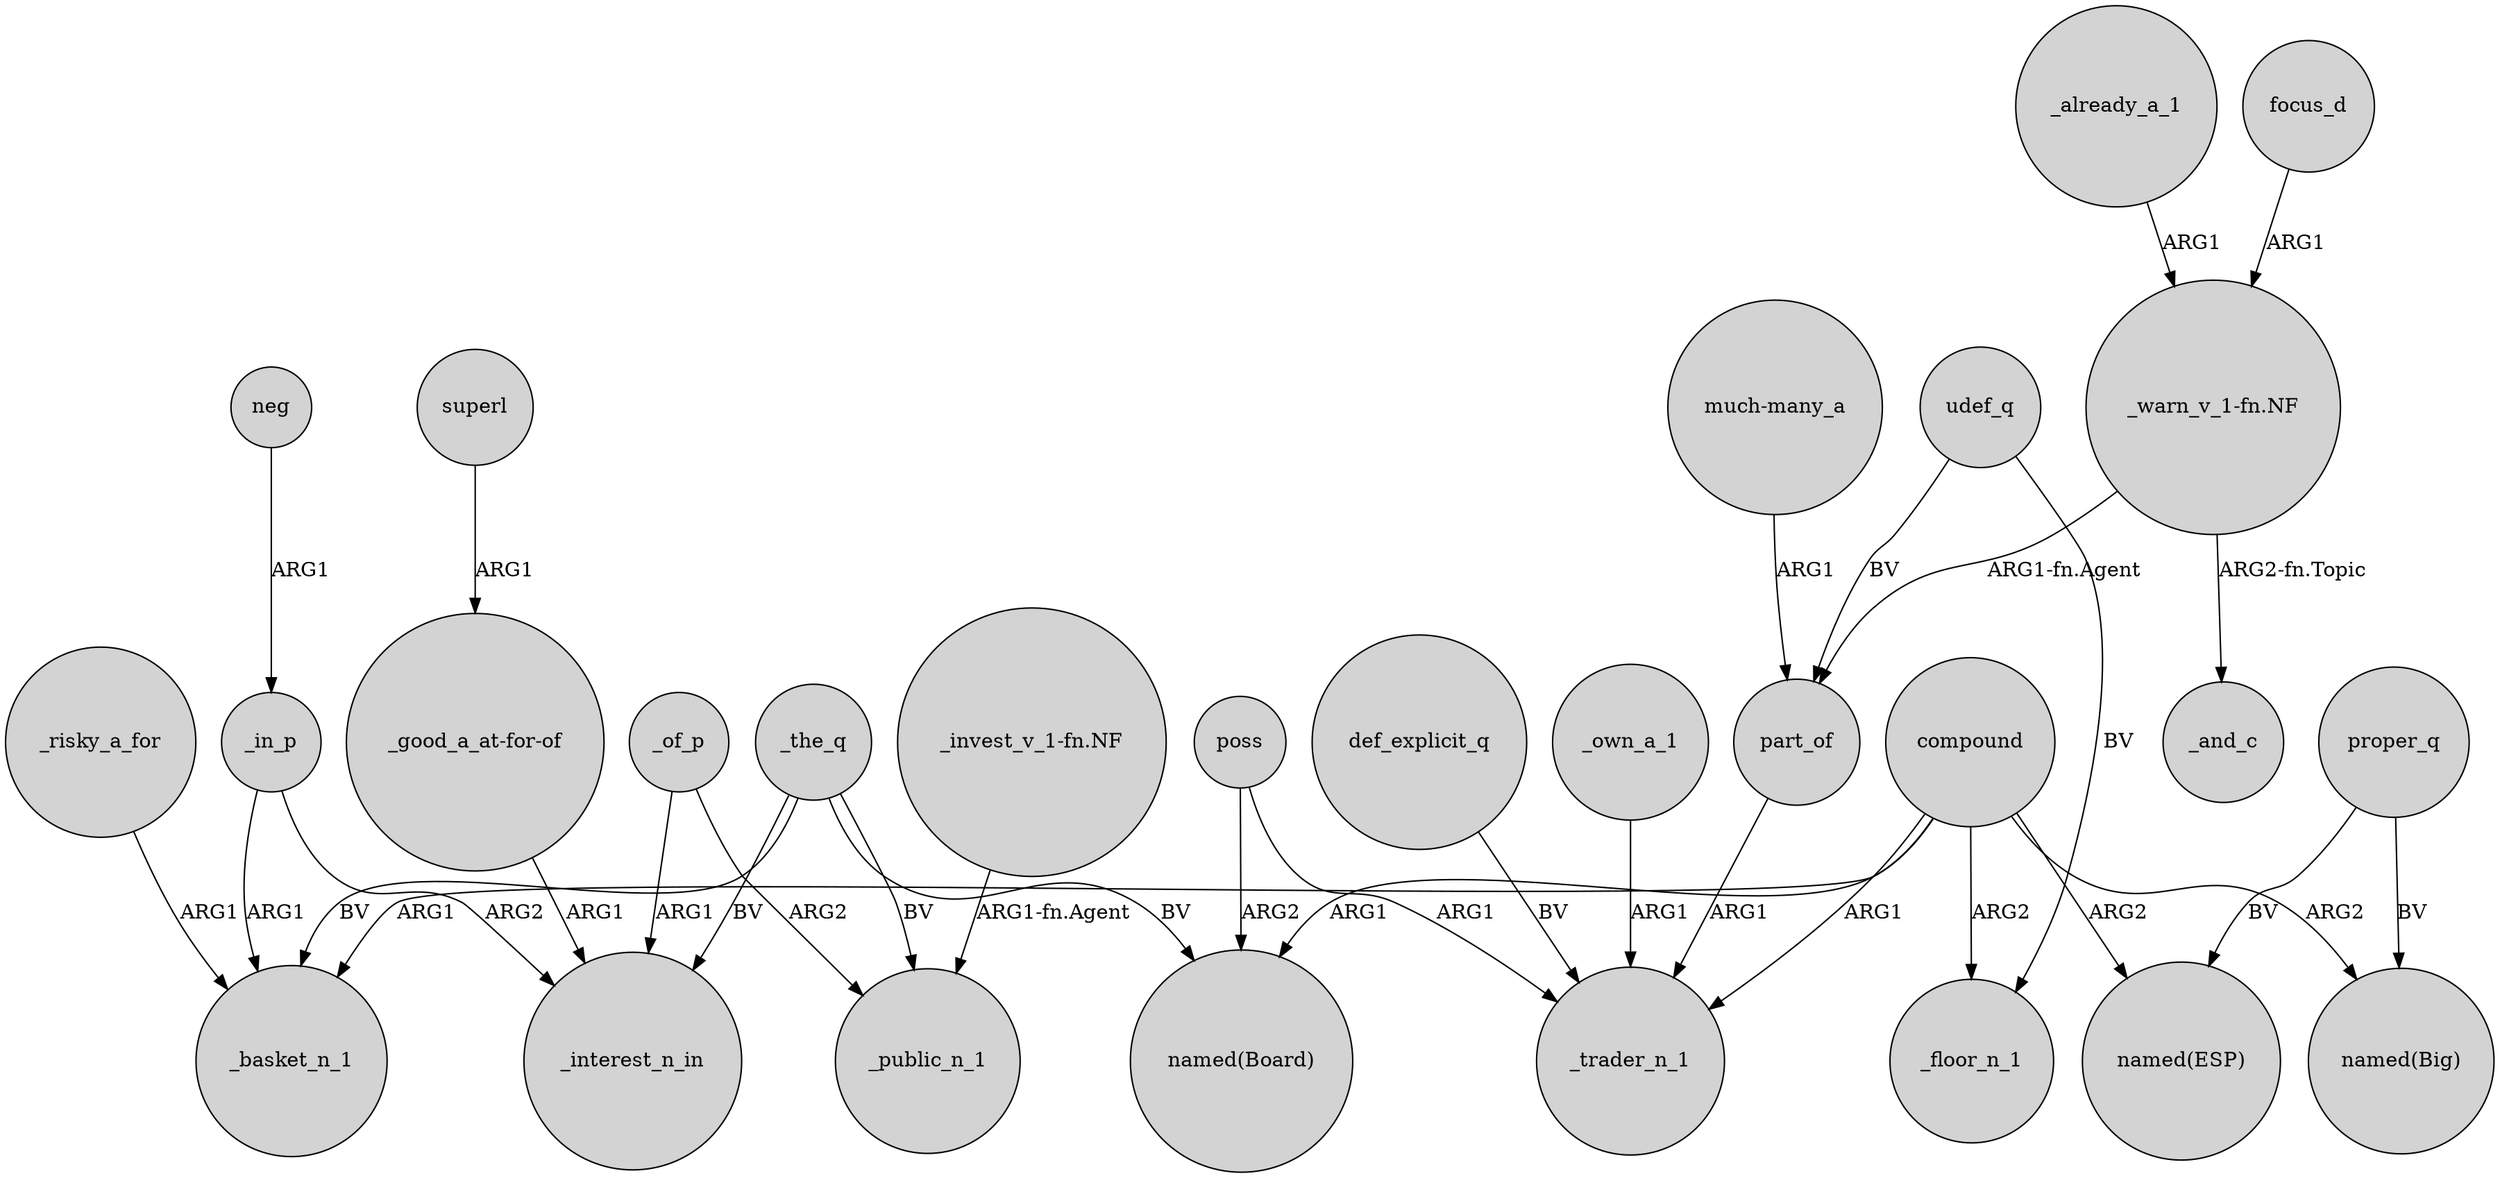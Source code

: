 digraph {
	node [shape=circle style=filled]
	_the_q -> "named(Board)" [label=BV]
	"_good_a_at-for-of" -> _interest_n_in [label=ARG1]
	udef_q -> part_of [label=BV]
	_the_q -> _basket_n_1 [label=BV]
	compound -> _basket_n_1 [label=ARG1]
	part_of -> _trader_n_1 [label=ARG1]
	poss -> _trader_n_1 [label=ARG1]
	_the_q -> _interest_n_in [label=BV]
	_in_p -> _interest_n_in [label=ARG2]
	compound -> _floor_n_1 [label=ARG2]
	"_invest_v_1-fn.NF" -> _public_n_1 [label="ARG1-fn.Agent"]
	"much-many_a" -> part_of [label=ARG1]
	_already_a_1 -> "_warn_v_1-fn.NF" [label=ARG1]
	poss -> "named(Board)" [label=ARG2]
	_in_p -> _basket_n_1 [label=ARG1]
	compound -> "named(ESP)" [label=ARG2]
	compound -> _trader_n_1 [label=ARG1]
	_the_q -> _public_n_1 [label=BV]
	compound -> "named(Board)" [label=ARG1]
	_risky_a_for -> _basket_n_1 [label=ARG1]
	superl -> "_good_a_at-for-of" [label=ARG1]
	_of_p -> _interest_n_in [label=ARG1]
	_own_a_1 -> _trader_n_1 [label=ARG1]
	udef_q -> _floor_n_1 [label=BV]
	proper_q -> "named(ESP)" [label=BV]
	_of_p -> _public_n_1 [label=ARG2]
	"_warn_v_1-fn.NF" -> _and_c [label="ARG2-fn.Topic"]
	neg -> _in_p [label=ARG1]
	def_explicit_q -> _trader_n_1 [label=BV]
	compound -> "named(Big)" [label=ARG2]
	"_warn_v_1-fn.NF" -> part_of [label="ARG1-fn.Agent"]
	focus_d -> "_warn_v_1-fn.NF" [label=ARG1]
	proper_q -> "named(Big)" [label=BV]
}
